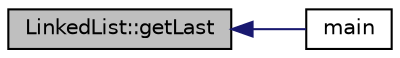 digraph "LinkedList::getLast"
{
 // INTERACTIVE_SVG=YES
  edge [fontname="Helvetica",fontsize="10",labelfontname="Helvetica",labelfontsize="10"];
  node [fontname="Helvetica",fontsize="10",shape=record];
  rankdir="LR";
  Node61 [label="LinkedList::getLast",height=0.2,width=0.4,color="black", fillcolor="grey75", style="filled", fontcolor="black"];
  Node61 -> Node62 [dir="back",color="midnightblue",fontsize="10",style="solid"];
  Node62 [label="main",height=0.2,width=0.4,color="black", fillcolor="white", style="filled",URL="$main_8cpp.html#ae66f6b31b5ad750f1fe042a706a4e3d4"];
}
